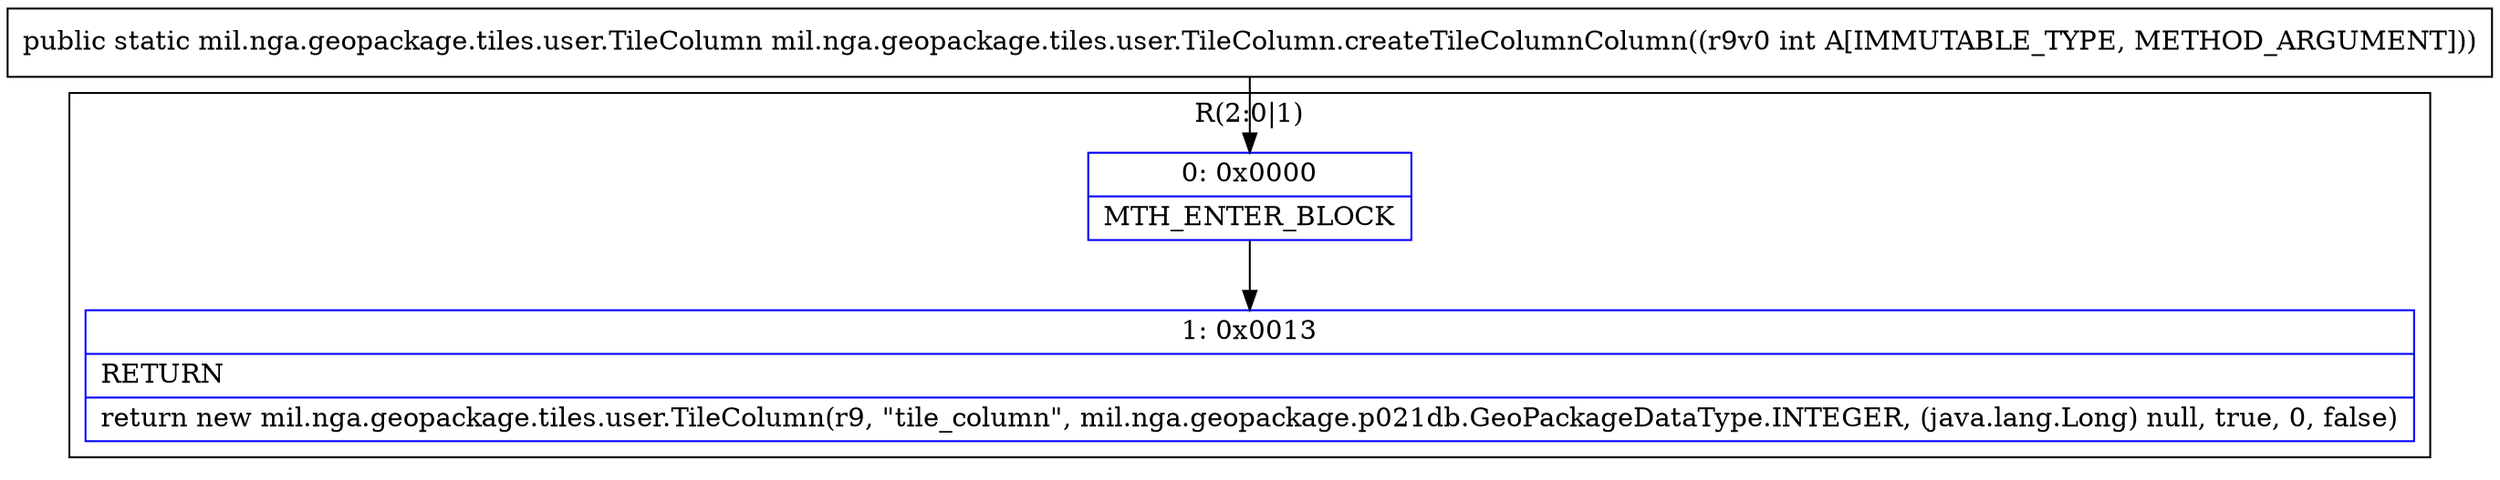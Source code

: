 digraph "CFG formil.nga.geopackage.tiles.user.TileColumn.createTileColumnColumn(I)Lmil\/nga\/geopackage\/tiles\/user\/TileColumn;" {
subgraph cluster_Region_1698290162 {
label = "R(2:0|1)";
node [shape=record,color=blue];
Node_0 [shape=record,label="{0\:\ 0x0000|MTH_ENTER_BLOCK\l}"];
Node_1 [shape=record,label="{1\:\ 0x0013|RETURN\l|return new mil.nga.geopackage.tiles.user.TileColumn(r9, \"tile_column\", mil.nga.geopackage.p021db.GeoPackageDataType.INTEGER, (java.lang.Long) null, true, 0, false)\l}"];
}
MethodNode[shape=record,label="{public static mil.nga.geopackage.tiles.user.TileColumn mil.nga.geopackage.tiles.user.TileColumn.createTileColumnColumn((r9v0 int A[IMMUTABLE_TYPE, METHOD_ARGUMENT])) }"];
MethodNode -> Node_0;
Node_0 -> Node_1;
}

